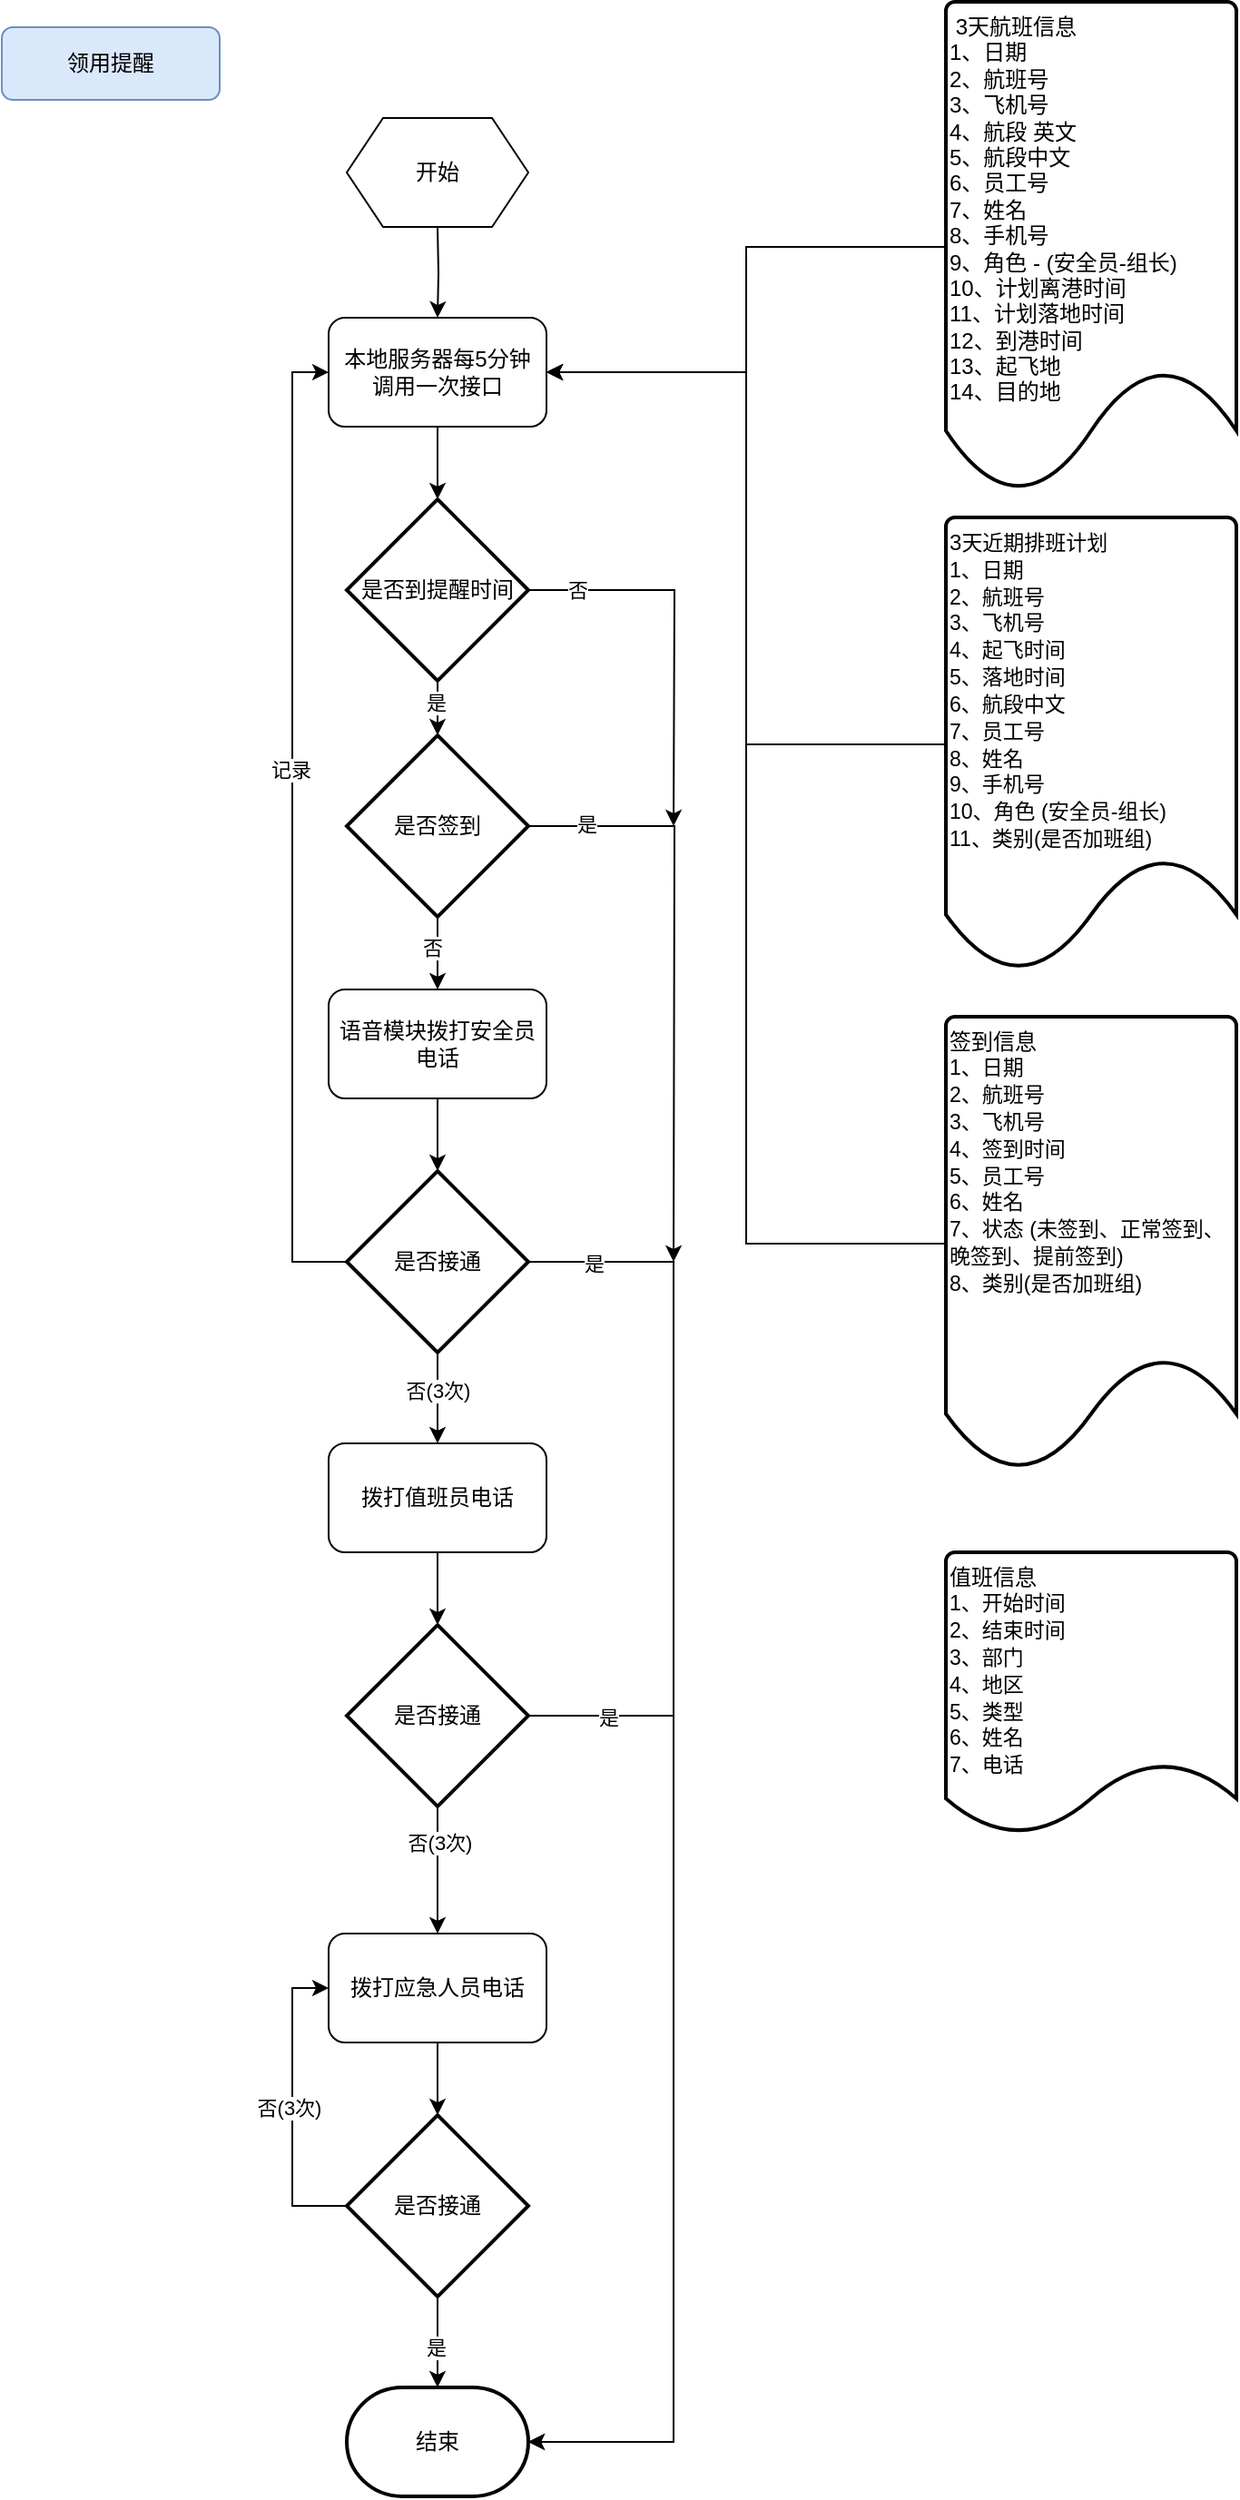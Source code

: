 <mxfile version="22.0.4" type="github">
  <diagram name="第 1 页" id="z93fDyGZTfizKJ3x5TF0">
    <mxGraphModel dx="572" dy="1554" grid="1" gridSize="10" guides="1" tooltips="1" connect="1" arrows="1" fold="1" page="1" pageScale="1" pageWidth="827" pageHeight="1169" math="0" shadow="0">
      <root>
        <mxCell id="0" />
        <mxCell id="1" parent="0" />
        <mxCell id="jo4N5lZXsadOkr9-SdVL-1" style="edgeStyle=orthogonalEdgeStyle;rounded=0;orthogonalLoop=1;jettySize=auto;html=1;" edge="1" parent="1" target="jo4N5lZXsadOkr9-SdVL-4">
          <mxGeometry relative="1" as="geometry">
            <mxPoint x="240" y="-1035" as="sourcePoint" />
          </mxGeometry>
        </mxCell>
        <mxCell id="jo4N5lZXsadOkr9-SdVL-2" value="领用提醒" style="rounded=1;whiteSpace=wrap;html=1;fontSize=12;glass=0;strokeWidth=1;shadow=0;fillColor=#dae8fc;strokeColor=#6c8ebf;" vertex="1" parent="1">
          <mxGeometry y="-1145" width="120" height="40" as="geometry" />
        </mxCell>
        <mxCell id="jo4N5lZXsadOkr9-SdVL-3" value="" style="edgeStyle=orthogonalEdgeStyle;rounded=0;orthogonalLoop=1;jettySize=auto;html=1;" edge="1" parent="1" source="jo4N5lZXsadOkr9-SdVL-4" target="jo4N5lZXsadOkr9-SdVL-11">
          <mxGeometry relative="1" as="geometry" />
        </mxCell>
        <mxCell id="jo4N5lZXsadOkr9-SdVL-4" value="本地服务器每5分钟&lt;br&gt;调用一次接口" style="rounded=1;whiteSpace=wrap;html=1;" vertex="1" parent="1">
          <mxGeometry x="180" y="-985" width="120" height="60" as="geometry" />
        </mxCell>
        <mxCell id="jo4N5lZXsadOkr9-SdVL-5" style="edgeStyle=orthogonalEdgeStyle;rounded=0;orthogonalLoop=1;jettySize=auto;html=1;entryX=1;entryY=0.5;entryDx=0;entryDy=0;" edge="1" parent="1" source="jo4N5lZXsadOkr9-SdVL-6" target="jo4N5lZXsadOkr9-SdVL-4">
          <mxGeometry relative="1" as="geometry" />
        </mxCell>
        <mxCell id="jo4N5lZXsadOkr9-SdVL-6" value=" 3天航班信息&#xa;1、日期&#xa;2、航班号&#xa;3、飞机号&#xa;4、航段 英文&#xa;5、航段中文&#xa;6、员工号&#xa;7、姓名&#xa;8、手机号&#xa;9、角色 - (安全员-组长)&#xa;10、计划离港时间&#xa;11、计划落地时间&#xa;12、到港时间&#xa;13、起飞地&#xa;14、目的地" style="strokeWidth=2;shape=mxgraph.flowchart.document2;size=0.25;align=left;whiteSpace=wrap;labelBackgroundColor=none;labelBorderColor=none;verticalAlign=top;" vertex="1" parent="1">
          <mxGeometry x="520" y="-1159" width="160" height="270" as="geometry" />
        </mxCell>
        <mxCell id="jo4N5lZXsadOkr9-SdVL-7" value="" style="edgeStyle=orthogonalEdgeStyle;rounded=0;orthogonalLoop=1;jettySize=auto;html=1;" edge="1" parent="1" source="jo4N5lZXsadOkr9-SdVL-8" target="jo4N5lZXsadOkr9-SdVL-16">
          <mxGeometry relative="1" as="geometry" />
        </mxCell>
        <mxCell id="jo4N5lZXsadOkr9-SdVL-8" value="语音模块拨打安全员电话" style="rounded=1;whiteSpace=wrap;html=1;" vertex="1" parent="1">
          <mxGeometry x="180" y="-615" width="120" height="60" as="geometry" />
        </mxCell>
        <mxCell id="jo4N5lZXsadOkr9-SdVL-9" style="edgeStyle=orthogonalEdgeStyle;rounded=0;orthogonalLoop=1;jettySize=auto;html=1;strokeColor=default;startArrow=none;startFill=0;" edge="1" parent="1" source="jo4N5lZXsadOkr9-SdVL-11">
          <mxGeometry relative="1" as="geometry">
            <mxPoint x="370" y="-705" as="targetPoint" />
          </mxGeometry>
        </mxCell>
        <mxCell id="jo4N5lZXsadOkr9-SdVL-10" value="否" style="edgeLabel;html=1;align=center;verticalAlign=middle;resizable=0;points=[];" vertex="1" connectable="0" parent="jo4N5lZXsadOkr9-SdVL-9">
          <mxGeometry x="-0.746" relative="1" as="geometry">
            <mxPoint as="offset" />
          </mxGeometry>
        </mxCell>
        <mxCell id="jo4N5lZXsadOkr9-SdVL-11" value="是否到提醒时间" style="strokeWidth=2;html=1;shape=mxgraph.flowchart.decision;whiteSpace=wrap;" vertex="1" parent="1">
          <mxGeometry x="190" y="-885" width="100" height="100" as="geometry" />
        </mxCell>
        <mxCell id="jo4N5lZXsadOkr9-SdVL-12" style="edgeStyle=orthogonalEdgeStyle;rounded=0;orthogonalLoop=1;jettySize=auto;html=1;entryX=0;entryY=0.5;entryDx=0;entryDy=0;" edge="1" parent="1" source="jo4N5lZXsadOkr9-SdVL-16" target="jo4N5lZXsadOkr9-SdVL-4">
          <mxGeometry relative="1" as="geometry">
            <Array as="points">
              <mxPoint x="160" y="-465" />
              <mxPoint x="160" y="-955" />
            </Array>
          </mxGeometry>
        </mxCell>
        <mxCell id="jo4N5lZXsadOkr9-SdVL-13" value="记录" style="edgeLabel;html=1;align=center;verticalAlign=middle;resizable=0;points=[];" vertex="1" connectable="0" parent="jo4N5lZXsadOkr9-SdVL-12">
          <mxGeometry x="0.114" y="1" relative="1" as="geometry">
            <mxPoint as="offset" />
          </mxGeometry>
        </mxCell>
        <mxCell id="jo4N5lZXsadOkr9-SdVL-14" value="" style="edgeStyle=orthogonalEdgeStyle;rounded=0;orthogonalLoop=1;jettySize=auto;html=1;" edge="1" parent="1" source="jo4N5lZXsadOkr9-SdVL-16" target="jo4N5lZXsadOkr9-SdVL-18">
          <mxGeometry relative="1" as="geometry" />
        </mxCell>
        <mxCell id="jo4N5lZXsadOkr9-SdVL-15" value="否(3次)" style="edgeLabel;html=1;align=center;verticalAlign=middle;resizable=0;points=[];" vertex="1" connectable="0" parent="jo4N5lZXsadOkr9-SdVL-14">
          <mxGeometry x="-0.16" relative="1" as="geometry">
            <mxPoint as="offset" />
          </mxGeometry>
        </mxCell>
        <mxCell id="jo4N5lZXsadOkr9-SdVL-16" value="是否接通" style="strokeWidth=2;html=1;shape=mxgraph.flowchart.decision;whiteSpace=wrap;" vertex="1" parent="1">
          <mxGeometry x="190" y="-515" width="100" height="100" as="geometry" />
        </mxCell>
        <mxCell id="jo4N5lZXsadOkr9-SdVL-17" value="" style="edgeStyle=orthogonalEdgeStyle;rounded=0;orthogonalLoop=1;jettySize=auto;html=1;" edge="1" parent="1" source="jo4N5lZXsadOkr9-SdVL-18" target="jo4N5lZXsadOkr9-SdVL-23">
          <mxGeometry relative="1" as="geometry" />
        </mxCell>
        <mxCell id="jo4N5lZXsadOkr9-SdVL-18" value="拨打值班员电话" style="rounded=1;whiteSpace=wrap;html=1;" vertex="1" parent="1">
          <mxGeometry x="180" y="-365" width="120" height="60" as="geometry" />
        </mxCell>
        <mxCell id="jo4N5lZXsadOkr9-SdVL-19" value="" style="edgeStyle=orthogonalEdgeStyle;rounded=0;orthogonalLoop=1;jettySize=auto;html=1;" edge="1" parent="1" source="jo4N5lZXsadOkr9-SdVL-23" target="jo4N5lZXsadOkr9-SdVL-25">
          <mxGeometry relative="1" as="geometry" />
        </mxCell>
        <mxCell id="jo4N5lZXsadOkr9-SdVL-20" value="否(3次)" style="edgeLabel;html=1;align=center;verticalAlign=middle;resizable=0;points=[];" vertex="1" connectable="0" parent="jo4N5lZXsadOkr9-SdVL-19">
          <mxGeometry x="-0.45" y="1" relative="1" as="geometry">
            <mxPoint as="offset" />
          </mxGeometry>
        </mxCell>
        <mxCell id="jo4N5lZXsadOkr9-SdVL-21" style="edgeStyle=orthogonalEdgeStyle;rounded=0;orthogonalLoop=1;jettySize=auto;html=1;entryX=1;entryY=0.5;entryDx=0;entryDy=0;entryPerimeter=0;" edge="1" parent="1" source="jo4N5lZXsadOkr9-SdVL-23" target="jo4N5lZXsadOkr9-SdVL-31">
          <mxGeometry relative="1" as="geometry">
            <mxPoint x="370" y="65" as="targetPoint" />
            <Array as="points">
              <mxPoint x="370" y="-215" />
              <mxPoint x="370" y="185" />
            </Array>
          </mxGeometry>
        </mxCell>
        <mxCell id="jo4N5lZXsadOkr9-SdVL-22" value="是" style="edgeLabel;html=1;align=center;verticalAlign=middle;resizable=0;points=[];" vertex="1" connectable="0" parent="jo4N5lZXsadOkr9-SdVL-21">
          <mxGeometry x="-0.844" y="-1" relative="1" as="geometry">
            <mxPoint as="offset" />
          </mxGeometry>
        </mxCell>
        <mxCell id="jo4N5lZXsadOkr9-SdVL-23" value="是否接通" style="strokeWidth=2;html=1;shape=mxgraph.flowchart.decision;whiteSpace=wrap;" vertex="1" parent="1">
          <mxGeometry x="190" y="-265" width="100" height="100" as="geometry" />
        </mxCell>
        <mxCell id="jo4N5lZXsadOkr9-SdVL-24" value="" style="edgeStyle=orthogonalEdgeStyle;rounded=0;orthogonalLoop=1;jettySize=auto;html=1;" edge="1" parent="1" source="jo4N5lZXsadOkr9-SdVL-25" target="jo4N5lZXsadOkr9-SdVL-30">
          <mxGeometry relative="1" as="geometry" />
        </mxCell>
        <mxCell id="jo4N5lZXsadOkr9-SdVL-25" value="拨打应急人员电话" style="rounded=1;whiteSpace=wrap;html=1;" vertex="1" parent="1">
          <mxGeometry x="180" y="-95" width="120" height="60" as="geometry" />
        </mxCell>
        <mxCell id="jo4N5lZXsadOkr9-SdVL-26" style="edgeStyle=orthogonalEdgeStyle;rounded=0;orthogonalLoop=1;jettySize=auto;html=1;entryX=0;entryY=0.5;entryDx=0;entryDy=0;exitX=0;exitY=0.5;exitDx=0;exitDy=0;exitPerimeter=0;" edge="1" parent="1" source="jo4N5lZXsadOkr9-SdVL-30" target="jo4N5lZXsadOkr9-SdVL-25">
          <mxGeometry relative="1" as="geometry">
            <mxPoint x="180" y="55" as="sourcePoint" />
          </mxGeometry>
        </mxCell>
        <mxCell id="jo4N5lZXsadOkr9-SdVL-27" value="否(3次)" style="edgeLabel;html=1;align=center;verticalAlign=middle;resizable=0;points=[];" vertex="1" connectable="0" parent="jo4N5lZXsadOkr9-SdVL-26">
          <mxGeometry x="-0.012" y="2" relative="1" as="geometry">
            <mxPoint as="offset" />
          </mxGeometry>
        </mxCell>
        <mxCell id="jo4N5lZXsadOkr9-SdVL-28" value="" style="edgeStyle=orthogonalEdgeStyle;rounded=0;orthogonalLoop=1;jettySize=auto;html=1;" edge="1" parent="1" source="jo4N5lZXsadOkr9-SdVL-30" target="jo4N5lZXsadOkr9-SdVL-31">
          <mxGeometry relative="1" as="geometry" />
        </mxCell>
        <mxCell id="jo4N5lZXsadOkr9-SdVL-29" value="是" style="edgeLabel;html=1;align=center;verticalAlign=middle;resizable=0;points=[];" vertex="1" connectable="0" parent="jo4N5lZXsadOkr9-SdVL-28">
          <mxGeometry x="0.12" y="-1" relative="1" as="geometry">
            <mxPoint as="offset" />
          </mxGeometry>
        </mxCell>
        <mxCell id="jo4N5lZXsadOkr9-SdVL-30" value="是否接通" style="strokeWidth=2;html=1;shape=mxgraph.flowchart.decision;whiteSpace=wrap;" vertex="1" parent="1">
          <mxGeometry x="190" y="5" width="100" height="100" as="geometry" />
        </mxCell>
        <mxCell id="jo4N5lZXsadOkr9-SdVL-31" value="结束" style="strokeWidth=2;html=1;shape=mxgraph.flowchart.terminator;whiteSpace=wrap;" vertex="1" parent="1">
          <mxGeometry x="190" y="155" width="100" height="60" as="geometry" />
        </mxCell>
        <mxCell id="jo4N5lZXsadOkr9-SdVL-32" style="edgeStyle=orthogonalEdgeStyle;rounded=0;orthogonalLoop=1;jettySize=auto;html=1;entryX=1;entryY=0.5;entryDx=0;entryDy=0;entryPerimeter=0;" edge="1" parent="1" source="jo4N5lZXsadOkr9-SdVL-16" target="jo4N5lZXsadOkr9-SdVL-31">
          <mxGeometry relative="1" as="geometry">
            <Array as="points">
              <mxPoint x="370" y="-465" />
              <mxPoint x="370" y="185" />
            </Array>
          </mxGeometry>
        </mxCell>
        <mxCell id="jo4N5lZXsadOkr9-SdVL-33" value="是" style="edgeLabel;html=1;align=center;verticalAlign=middle;resizable=0;points=[];" vertex="1" connectable="0" parent="jo4N5lZXsadOkr9-SdVL-32">
          <mxGeometry x="-0.912" y="-1" relative="1" as="geometry">
            <mxPoint as="offset" />
          </mxGeometry>
        </mxCell>
        <mxCell id="jo4N5lZXsadOkr9-SdVL-34" style="edgeStyle=orthogonalEdgeStyle;rounded=0;orthogonalLoop=1;jettySize=auto;html=1;entryX=1;entryY=0.5;entryDx=0;entryDy=0;" edge="1" parent="1" source="jo4N5lZXsadOkr9-SdVL-35" target="jo4N5lZXsadOkr9-SdVL-4">
          <mxGeometry relative="1" as="geometry" />
        </mxCell>
        <mxCell id="jo4N5lZXsadOkr9-SdVL-35" value="&lt;div&gt;3&lt;span style=&quot;font-size: 8.638pt; font-family: 微软雅黑;&quot;&gt;天近期排班计划&lt;br/&gt;&lt;/span&gt;&lt;/div&gt;&lt;div&gt;&lt;span style=&quot;font-size: 8.638pt; font-family: Arial;&quot;&gt;1&lt;/span&gt;&lt;span style=&quot;font-size: 8.638pt; font-family: 微软雅黑;&quot;&gt;、日期&lt;br/&gt;&lt;/span&gt;&lt;/div&gt;&lt;div&gt;&lt;span style=&quot;font-size: 8.638pt; font-family: Arial;&quot;&gt;2&lt;/span&gt;&lt;span style=&quot;font-size: 8.638pt; font-family: 微软雅黑;&quot;&gt;、航班号&lt;br/&gt;&lt;/span&gt;&lt;/div&gt;&lt;div&gt;&lt;span style=&quot;font-size: 8.638pt; font-family: Arial;&quot;&gt;3&lt;/span&gt;&lt;span style=&quot;font-size: 8.638pt; font-family: 微软雅黑;&quot;&gt;、飞机号&lt;br/&gt;&lt;/span&gt;&lt;/div&gt;&lt;div&gt;&lt;span style=&quot;font-size: 8.638pt; font-family: Arial;&quot;&gt;4&lt;/span&gt;&lt;span style=&quot;font-size: 8.638pt; font-family: 微软雅黑;&quot;&gt;、起飞时间&lt;br/&gt;&lt;/span&gt;&lt;/div&gt;&lt;div&gt;&lt;span style=&quot;font-size: 8.638pt; font-family: Arial;&quot;&gt;5&lt;/span&gt;&lt;span style=&quot;font-size: 8.638pt; font-family: 微软雅黑;&quot;&gt;、落地时间&lt;br/&gt;&lt;/span&gt;&lt;/div&gt;&lt;div&gt;&lt;span style=&quot;font-size: 8.638pt; font-family: Arial;&quot;&gt;6&lt;/span&gt;&lt;span style=&quot;font-size: 8.638pt; font-family: 微软雅黑;&quot;&gt;、航段中文&lt;br/&gt;&lt;/span&gt;&lt;/div&gt;&lt;div&gt;&lt;span style=&quot;font-size: 8.638pt; font-family: Arial;&quot;&gt;7&lt;/span&gt;&lt;span style=&quot;font-size: 8.638pt; font-family: 微软雅黑;&quot;&gt;、员工号&lt;br/&gt;&lt;/span&gt;&lt;/div&gt;&lt;div&gt;&lt;span style=&quot;font-size: 8.638pt; font-family: Arial;&quot;&gt;8&lt;/span&gt;&lt;span style=&quot;font-size: 8.638pt; font-family: 微软雅黑;&quot;&gt;、姓名&lt;br/&gt;&lt;/span&gt;&lt;/div&gt;&lt;div&gt;&lt;span style=&quot;font-size: 8.638pt; font-family: Arial;&quot;&gt;9&lt;/span&gt;&lt;span style=&quot;font-size: 8.638pt; font-family: 微软雅黑;&quot;&gt;、手机号&lt;br/&gt;&lt;/span&gt;&lt;/div&gt;&lt;div&gt;&lt;span style=&quot;font-size: 8.638pt; font-family: Arial;&quot;&gt;10&lt;/span&gt;&lt;span style=&quot;font-size: 8.638pt; font-family: 微软雅黑;&quot;&gt;、角色&lt;/span&gt;&lt;span style=&quot;font-size: 8.638pt; font-family: Arial;&quot;&gt; (&lt;/span&gt;&lt;span style=&quot;font-size: 8.638pt; font-family: 微软雅黑;&quot;&gt;安全员&lt;/span&gt;&lt;span style=&quot;font-size: 8.638pt; font-family: Arial;&quot;&gt;-&lt;/span&gt;&lt;span style=&quot;font-size: 8.638pt; font-family: 微软雅黑;&quot;&gt;组长&lt;/span&gt;&lt;span style=&quot;font-size: 8.638pt; font-family: Arial;&quot;&gt;)&lt;br/&gt;&lt;/span&gt;&lt;/div&gt;&lt;div&gt;&lt;span style=&quot;font-size: 8.638pt; font-family: Arial;&quot;&gt;11&lt;/span&gt;&lt;span style=&quot;font-size: 8.638pt; font-family: 微软雅黑;&quot;&gt;、类别&lt;/span&gt;&lt;span style=&quot;font-size: 8.638pt; font-family: Arial;&quot;&gt;(&lt;/span&gt;&lt;span style=&quot;font-size: 8.638pt; font-family: 微软雅黑;&quot;&gt;是否加班组&lt;/span&gt;&lt;span style=&quot;font-size: 8.638pt; font-family: Arial;&quot;&gt;)&lt;/span&gt;&lt;/div&gt;" style="strokeWidth=2;html=1;shape=mxgraph.flowchart.document2;whiteSpace=wrap;size=0.25;verticalAlign=top;align=left;" vertex="1" parent="1">
          <mxGeometry x="520" y="-875" width="160" height="250" as="geometry" />
        </mxCell>
        <mxCell id="jo4N5lZXsadOkr9-SdVL-36" value="" style="edgeStyle=orthogonalEdgeStyle;rounded=0;orthogonalLoop=1;jettySize=auto;html=1;" edge="1" parent="1" source="jo4N5lZXsadOkr9-SdVL-40" target="jo4N5lZXsadOkr9-SdVL-8">
          <mxGeometry relative="1" as="geometry" />
        </mxCell>
        <mxCell id="jo4N5lZXsadOkr9-SdVL-37" value="否" style="edgeLabel;html=1;align=center;verticalAlign=middle;resizable=0;points=[];" vertex="1" connectable="0" parent="jo4N5lZXsadOkr9-SdVL-36">
          <mxGeometry x="-0.15" y="-3" relative="1" as="geometry">
            <mxPoint as="offset" />
          </mxGeometry>
        </mxCell>
        <mxCell id="jo4N5lZXsadOkr9-SdVL-38" style="rounded=0;orthogonalLoop=1;jettySize=auto;html=1;edgeStyle=orthogonalEdgeStyle;" edge="1" parent="1" source="jo4N5lZXsadOkr9-SdVL-40">
          <mxGeometry relative="1" as="geometry">
            <mxPoint x="370" y="-465" as="targetPoint" />
          </mxGeometry>
        </mxCell>
        <mxCell id="jo4N5lZXsadOkr9-SdVL-39" value="是" style="edgeLabel;html=1;align=center;verticalAlign=middle;resizable=0;points=[];" vertex="1" connectable="0" parent="jo4N5lZXsadOkr9-SdVL-38">
          <mxGeometry x="-0.8" y="1" relative="1" as="geometry">
            <mxPoint as="offset" />
          </mxGeometry>
        </mxCell>
        <mxCell id="jo4N5lZXsadOkr9-SdVL-40" value="是否签到" style="strokeWidth=2;html=1;shape=mxgraph.flowchart.decision;whiteSpace=wrap;" vertex="1" parent="1">
          <mxGeometry x="190" y="-755" width="100" height="100" as="geometry" />
        </mxCell>
        <mxCell id="jo4N5lZXsadOkr9-SdVL-41" style="edgeStyle=orthogonalEdgeStyle;rounded=0;orthogonalLoop=1;jettySize=auto;html=1;exitX=0.5;exitY=1;exitDx=0;exitDy=0;exitPerimeter=0;entryX=0.5;entryY=0;entryDx=0;entryDy=0;entryPerimeter=0;" edge="1" parent="1" source="jo4N5lZXsadOkr9-SdVL-11" target="jo4N5lZXsadOkr9-SdVL-40">
          <mxGeometry relative="1" as="geometry" />
        </mxCell>
        <mxCell id="jo4N5lZXsadOkr9-SdVL-42" value="是" style="edgeLabel;html=1;align=center;verticalAlign=middle;resizable=0;points=[];" vertex="1" connectable="0" parent="jo4N5lZXsadOkr9-SdVL-41">
          <mxGeometry x="-0.25" y="-1" relative="1" as="geometry">
            <mxPoint as="offset" />
          </mxGeometry>
        </mxCell>
        <mxCell id="jo4N5lZXsadOkr9-SdVL-43" value="开始" style="shape=hexagon;perimeter=hexagonPerimeter2;whiteSpace=wrap;html=1;fixedSize=1;" vertex="1" parent="1">
          <mxGeometry x="190" y="-1095" width="100" height="60" as="geometry" />
        </mxCell>
        <mxCell id="jo4N5lZXsadOkr9-SdVL-47" style="edgeStyle=orthogonalEdgeStyle;rounded=0;orthogonalLoop=1;jettySize=auto;html=1;entryX=1;entryY=0.5;entryDx=0;entryDy=0;" edge="1" parent="1" source="jo4N5lZXsadOkr9-SdVL-46" target="jo4N5lZXsadOkr9-SdVL-4">
          <mxGeometry relative="1" as="geometry" />
        </mxCell>
        <mxCell id="jo4N5lZXsadOkr9-SdVL-46" value="&lt;div&gt;签到信息&lt;br&gt;&lt;/div&gt;&lt;div&gt;&lt;span style=&quot;font-size: 8.638pt; font-family: Arial;&quot;&gt;1&lt;/span&gt;&lt;span style=&quot;font-size: 8.638pt; font-family: 微软雅黑;&quot;&gt;、日期&lt;br&gt;&lt;/span&gt;&lt;/div&gt;&lt;div&gt;&lt;span style=&quot;font-size: 8.638pt; font-family: Arial;&quot;&gt;2&lt;/span&gt;&lt;span style=&quot;font-size: 8.638pt; font-family: 微软雅黑;&quot;&gt;、航班号&lt;br&gt;&lt;/span&gt;&lt;/div&gt;&lt;div&gt;&lt;span style=&quot;font-size: 8.638pt; font-family: Arial;&quot;&gt;3&lt;/span&gt;&lt;span style=&quot;font-size: 8.638pt; font-family: 微软雅黑;&quot;&gt;、飞机号&lt;br&gt;&lt;/span&gt;&lt;/div&gt;&lt;div&gt;&lt;span style=&quot;font-size: 8.638pt; font-family: Arial;&quot;&gt;4&lt;/span&gt;&lt;span style=&quot;font-size: 8.638pt; font-family: 微软雅黑;&quot;&gt;、签到时间&lt;br&gt;&lt;/span&gt;&lt;/div&gt;&lt;div&gt;&lt;span style=&quot;font-size: 8.638pt; font-family: Arial;&quot;&gt;5&lt;/span&gt;&lt;span style=&quot;font-size: 8.638pt; font-family: 微软雅黑;&quot;&gt;、员工号&lt;br&gt;&lt;/span&gt;&lt;/div&gt;&lt;div&gt;&lt;span style=&quot;font-size: 8.638pt; font-family: Arial;&quot;&gt;6&lt;/span&gt;&lt;span style=&quot;font-size: 8.638pt; font-family: 微软雅黑;&quot;&gt;、姓名&lt;br&gt;&lt;/span&gt;&lt;/div&gt;&lt;div&gt;&lt;span style=&quot;font-size: 8.638pt; font-family: Arial;&quot;&gt;7&lt;/span&gt;&lt;span style=&quot;font-size: 8.638pt; font-family: 微软雅黑;&quot;&gt;、状态&lt;/span&gt;&lt;span style=&quot;font-size: 8.638pt; font-family: Arial;&quot;&gt; (&lt;/span&gt;&lt;span style=&quot;font-size: 8.638pt; font-family: 微软雅黑;&quot;&gt;未签到、正常签到、&lt;/span&gt;&lt;span style=&quot;background-color: initial; font-size: 8.638pt; font-family: 微软雅黑;&quot;&gt;晚签到、提前签到&lt;/span&gt;&lt;span style=&quot;background-color: initial; font-size: 8.638pt; font-family: Arial;&quot;&gt;)&lt;/span&gt;&lt;/div&gt;&lt;div&gt;&lt;span style=&quot;font-size: 8.638pt; font-family: Arial;&quot;&gt;8&lt;/span&gt;&lt;span style=&quot;font-size: 8.638pt; font-family: 微软雅黑;&quot;&gt;、类别&lt;/span&gt;&lt;span style=&quot;font-size: 8.638pt; font-family: Arial;&quot;&gt;(&lt;/span&gt;&lt;span style=&quot;font-size: 8.638pt; font-family: 微软雅黑;&quot;&gt;是否加班组&lt;/span&gt;&lt;span style=&quot;font-size: 8.638pt; font-family: Arial;&quot;&gt;)&amp;nbsp;&lt;/span&gt;&lt;/div&gt;" style="strokeWidth=2;html=1;shape=mxgraph.flowchart.document2;whiteSpace=wrap;size=0.25;verticalAlign=top;align=left;" vertex="1" parent="1">
          <mxGeometry x="520" y="-600" width="160" height="250" as="geometry" />
        </mxCell>
        <mxCell id="jo4N5lZXsadOkr9-SdVL-48" value="&lt;div&gt;值班信息&lt;/div&gt;&lt;div&gt;&lt;span style=&quot;font-size: 8.638pt; font-family: Arial;&quot;&gt;1&lt;/span&gt;&lt;span style=&quot;font-size: 8.638pt; font-family: 微软雅黑;&quot;&gt;、开始时间&lt;br&gt;&lt;/span&gt;&lt;/div&gt;&lt;div&gt;&lt;span style=&quot;font-size: 8.638pt; font-family: Arial;&quot;&gt;2&lt;/span&gt;&lt;span style=&quot;font-size: 8.638pt; font-family: 微软雅黑;&quot;&gt;、结束时间&lt;br&gt;&lt;/span&gt;&lt;/div&gt;&lt;div&gt;&lt;span style=&quot;font-size: 8.638pt; font-family: Arial;&quot;&gt;3&lt;/span&gt;&lt;span style=&quot;font-size: 8.638pt; font-family: 微软雅黑;&quot;&gt;、部门&lt;br&gt;&lt;/span&gt;&lt;/div&gt;&lt;div&gt;&lt;span style=&quot;font-size: 8.638pt; font-family: Arial;&quot;&gt;4&lt;/span&gt;&lt;span style=&quot;font-size: 8.638pt; font-family: 微软雅黑;&quot;&gt;、地区&lt;br&gt;&lt;/span&gt;&lt;/div&gt;&lt;div&gt;&lt;span style=&quot;font-size: 8.638pt; font-family: Arial;&quot;&gt;5&lt;/span&gt;&lt;span style=&quot;font-size: 8.638pt; font-family: 微软雅黑;&quot;&gt;、类型&lt;br&gt;&lt;/span&gt;&lt;/div&gt;&lt;div&gt;&lt;span style=&quot;font-size: 8.638pt; font-family: Arial;&quot;&gt;6&lt;/span&gt;&lt;span style=&quot;font-size: 8.638pt; font-family: 微软雅黑;&quot;&gt;、姓名&lt;br&gt;&lt;/span&gt;&lt;/div&gt;&lt;div&gt;&lt;span style=&quot;font-size: 8.638pt; font-family: Arial;&quot;&gt;7&lt;/span&gt;&lt;span style=&quot;font-size: 8.638pt; font-family: 微软雅黑;&quot;&gt;、电话&lt;/span&gt;&lt;/div&gt;&lt;div&gt;&lt;br&gt;&lt;/div&gt;" style="strokeWidth=2;html=1;shape=mxgraph.flowchart.document2;whiteSpace=wrap;size=0.25;verticalAlign=top;align=left;" vertex="1" parent="1">
          <mxGeometry x="520" y="-305" width="160" height="155" as="geometry" />
        </mxCell>
      </root>
    </mxGraphModel>
  </diagram>
</mxfile>
